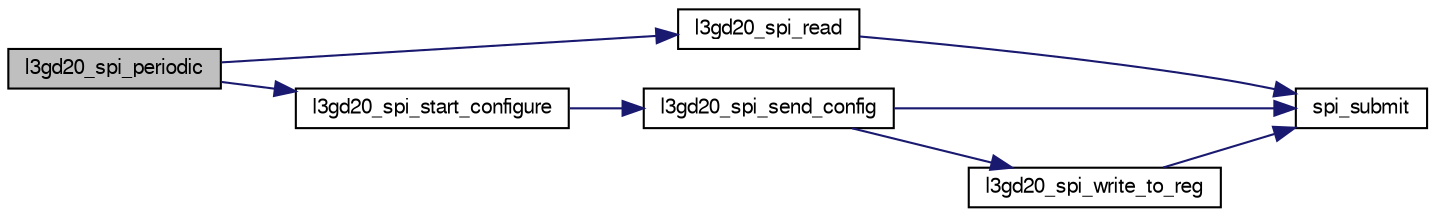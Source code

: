 digraph "l3gd20_spi_periodic"
{
  edge [fontname="FreeSans",fontsize="10",labelfontname="FreeSans",labelfontsize="10"];
  node [fontname="FreeSans",fontsize="10",shape=record];
  rankdir="LR";
  Node1 [label="l3gd20_spi_periodic",height=0.2,width=0.4,color="black", fillcolor="grey75", style="filled", fontcolor="black"];
  Node1 -> Node2 [color="midnightblue",fontsize="10",style="solid",fontname="FreeSans"];
  Node2 [label="l3gd20_spi_read",height=0.2,width=0.4,color="black", fillcolor="white", style="filled",URL="$l3gd20__spi_8h.html#ac58f3581bad688c53c7770caaab910b2"];
  Node2 -> Node3 [color="midnightblue",fontsize="10",style="solid",fontname="FreeSans"];
  Node3 [label="spi_submit",height=0.2,width=0.4,color="black", fillcolor="white", style="filled",URL="$group__spi.html#ga5d383931766cb373ebad0b8bc26d439d",tooltip="Submit SPI transaction. "];
  Node1 -> Node4 [color="midnightblue",fontsize="10",style="solid",fontname="FreeSans"];
  Node4 [label="l3gd20_spi_start_configure",height=0.2,width=0.4,color="black", fillcolor="white", style="filled",URL="$l3gd20__spi_8h.html#a6f9735ca528b6dd1e69529dc53c56155"];
  Node4 -> Node5 [color="midnightblue",fontsize="10",style="solid",fontname="FreeSans"];
  Node5 [label="l3gd20_spi_send_config",height=0.2,width=0.4,color="black", fillcolor="white", style="filled",URL="$l3gd20__spi_8c.html#a4a0ec290b0c95368ffc813212f7be9c9"];
  Node5 -> Node6 [color="midnightblue",fontsize="10",style="solid",fontname="FreeSans"];
  Node6 [label="l3gd20_spi_write_to_reg",height=0.2,width=0.4,color="black", fillcolor="white", style="filled",URL="$l3gd20__spi_8c.html#ad7095e98c10bc5285b717b2d05b0566d"];
  Node6 -> Node3 [color="midnightblue",fontsize="10",style="solid",fontname="FreeSans"];
  Node5 -> Node3 [color="midnightblue",fontsize="10",style="solid",fontname="FreeSans"];
}
